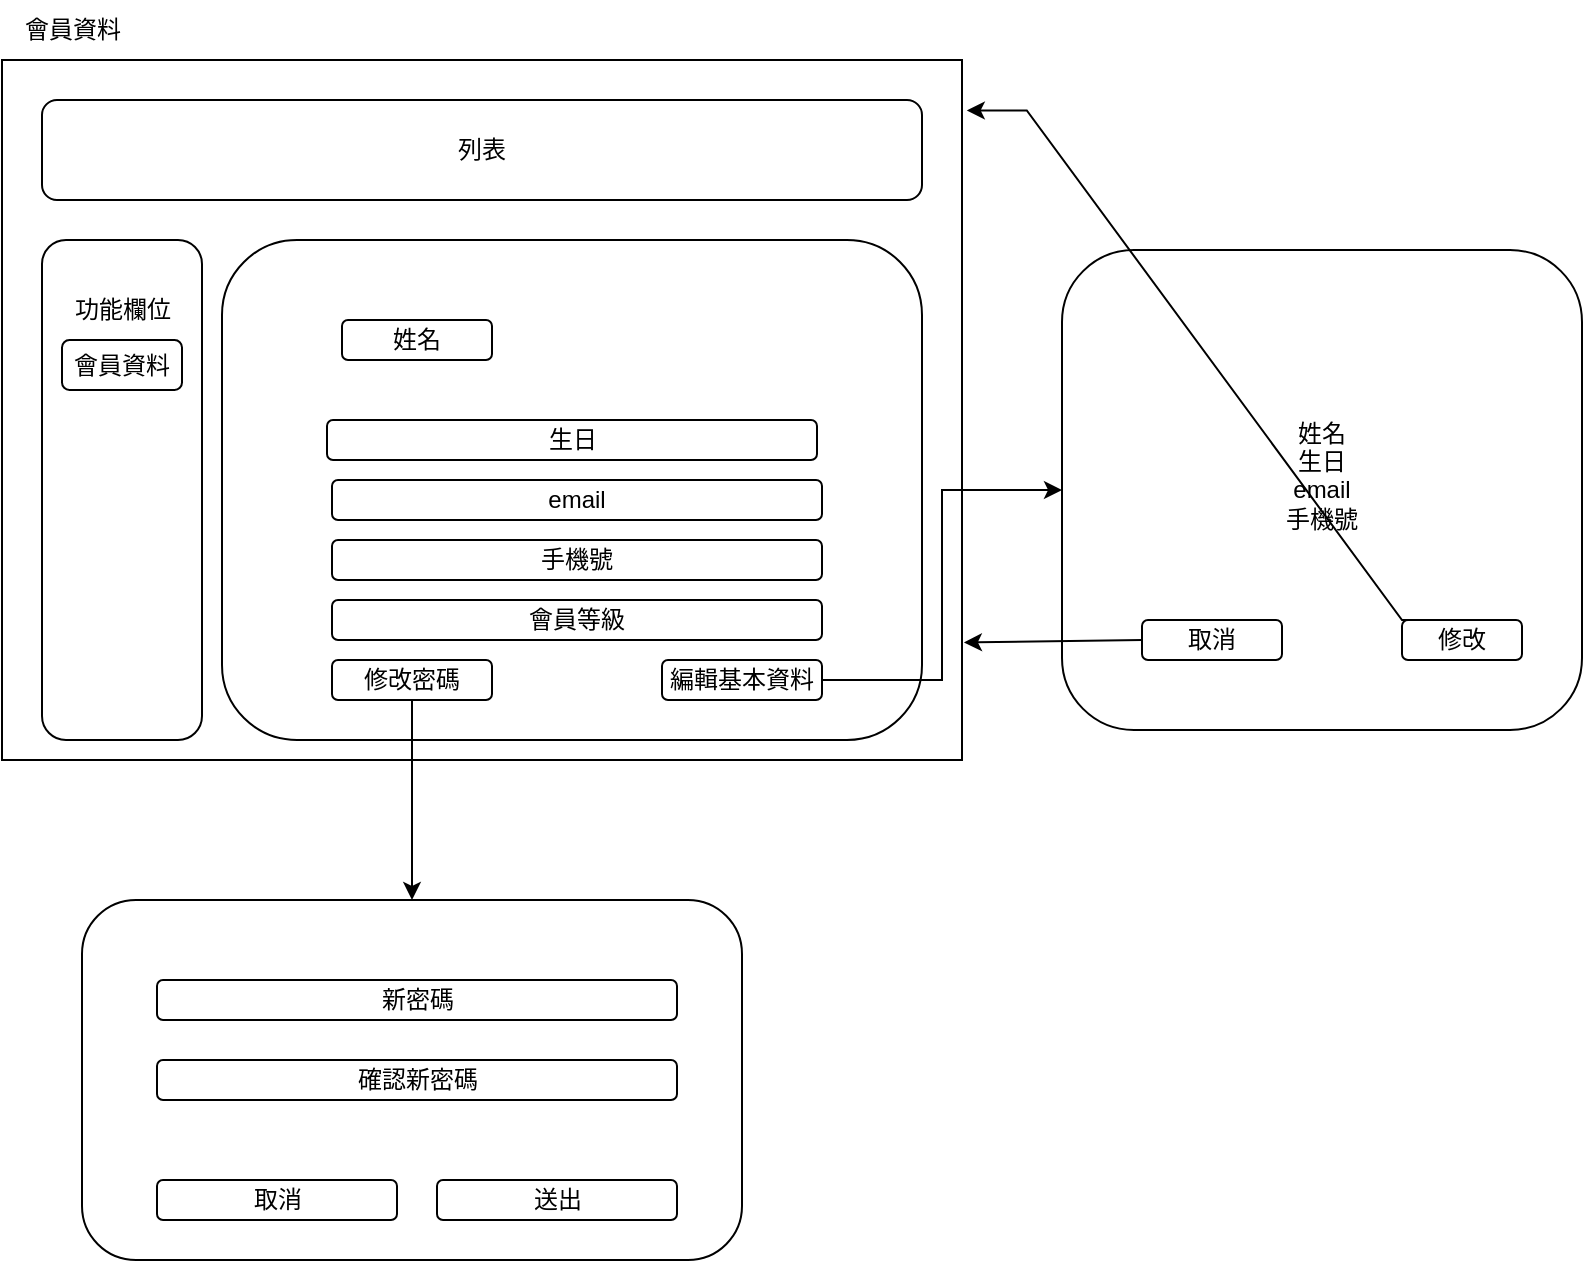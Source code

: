 <mxfile version="24.2.5" type="device">
  <diagram name="第 1 页" id="7CAEjnOOq5KJk8cqH8bf">
    <mxGraphModel dx="1199" dy="714" grid="1" gridSize="10" guides="1" tooltips="1" connect="1" arrows="1" fold="1" page="1" pageScale="1" pageWidth="827" pageHeight="1169" math="0" shadow="0">
      <root>
        <mxCell id="0" />
        <mxCell id="1" parent="0" />
        <mxCell id="_bQGoYJFsQOgRK8TIJvI-1" value="" style="rounded=0;whiteSpace=wrap;html=1;" vertex="1" parent="1">
          <mxGeometry x="10" y="70" width="480" height="350" as="geometry" />
        </mxCell>
        <mxCell id="_bQGoYJFsQOgRK8TIJvI-2" value="列表" style="rounded=1;whiteSpace=wrap;html=1;" vertex="1" parent="1">
          <mxGeometry x="30" y="90" width="440" height="50" as="geometry" />
        </mxCell>
        <mxCell id="_bQGoYJFsQOgRK8TIJvI-3" value="會員資料" style="text;html=1;align=center;verticalAlign=middle;resizable=0;points=[];autosize=1;strokeColor=none;fillColor=none;" vertex="1" parent="1">
          <mxGeometry x="10" y="40" width="70" height="30" as="geometry" />
        </mxCell>
        <mxCell id="_bQGoYJFsQOgRK8TIJvI-4" value="" style="rounded=1;whiteSpace=wrap;html=1;" vertex="1" parent="1">
          <mxGeometry x="30" y="160" width="80" height="250" as="geometry" />
        </mxCell>
        <mxCell id="_bQGoYJFsQOgRK8TIJvI-5" value="功能欄位" style="text;html=1;align=center;verticalAlign=middle;resizable=0;points=[];autosize=1;strokeColor=none;fillColor=none;" vertex="1" parent="1">
          <mxGeometry x="35" y="180" width="70" height="30" as="geometry" />
        </mxCell>
        <mxCell id="_bQGoYJFsQOgRK8TIJvI-8" value="" style="rounded=1;whiteSpace=wrap;html=1;" vertex="1" parent="1">
          <mxGeometry x="120" y="160" width="350" height="250" as="geometry" />
        </mxCell>
        <mxCell id="_bQGoYJFsQOgRK8TIJvI-7" value="姓名" style="rounded=1;whiteSpace=wrap;html=1;" vertex="1" parent="1">
          <mxGeometry x="180" y="200" width="75" height="20" as="geometry" />
        </mxCell>
        <mxCell id="_bQGoYJFsQOgRK8TIJvI-10" value="生日" style="rounded=1;whiteSpace=wrap;html=1;" vertex="1" parent="1">
          <mxGeometry x="172.5" y="250" width="245" height="20" as="geometry" />
        </mxCell>
        <mxCell id="_bQGoYJFsQOgRK8TIJvI-12" value="email" style="rounded=1;whiteSpace=wrap;html=1;" vertex="1" parent="1">
          <mxGeometry x="175" y="280" width="245" height="20" as="geometry" />
        </mxCell>
        <mxCell id="_bQGoYJFsQOgRK8TIJvI-13" value="手機號" style="rounded=1;whiteSpace=wrap;html=1;" vertex="1" parent="1">
          <mxGeometry x="175" y="310" width="245" height="20" as="geometry" />
        </mxCell>
        <mxCell id="_bQGoYJFsQOgRK8TIJvI-14" value="會員等級" style="rounded=1;whiteSpace=wrap;html=1;" vertex="1" parent="1">
          <mxGeometry x="175" y="340" width="245" height="20" as="geometry" />
        </mxCell>
        <mxCell id="_bQGoYJFsQOgRK8TIJvI-19" style="edgeStyle=orthogonalEdgeStyle;rounded=0;orthogonalLoop=1;jettySize=auto;html=1;exitX=1;exitY=0.5;exitDx=0;exitDy=0;" edge="1" parent="1" source="_bQGoYJFsQOgRK8TIJvI-16" target="_bQGoYJFsQOgRK8TIJvI-20">
          <mxGeometry relative="1" as="geometry">
            <mxPoint x="560" y="350" as="targetPoint" />
          </mxGeometry>
        </mxCell>
        <mxCell id="_bQGoYJFsQOgRK8TIJvI-16" value="編輯基本資料" style="rounded=1;whiteSpace=wrap;html=1;" vertex="1" parent="1">
          <mxGeometry x="340" y="370" width="80" height="20" as="geometry" />
        </mxCell>
        <mxCell id="_bQGoYJFsQOgRK8TIJvI-30" style="edgeStyle=orthogonalEdgeStyle;rounded=0;orthogonalLoop=1;jettySize=auto;html=1;exitX=0.5;exitY=1;exitDx=0;exitDy=0;" edge="1" parent="1" source="_bQGoYJFsQOgRK8TIJvI-17" target="_bQGoYJFsQOgRK8TIJvI-31">
          <mxGeometry relative="1" as="geometry">
            <mxPoint x="290" y="810" as="targetPoint" />
          </mxGeometry>
        </mxCell>
        <mxCell id="_bQGoYJFsQOgRK8TIJvI-17" value="修改密碼" style="rounded=1;whiteSpace=wrap;html=1;" vertex="1" parent="1">
          <mxGeometry x="175" y="370" width="80" height="20" as="geometry" />
        </mxCell>
        <mxCell id="_bQGoYJFsQOgRK8TIJvI-20" value="姓名&lt;div&gt;生日&lt;/div&gt;&lt;div&gt;email&lt;/div&gt;&lt;div&gt;手機號&lt;/div&gt;&lt;div&gt;&lt;br&gt;&lt;/div&gt;" style="rounded=1;whiteSpace=wrap;html=1;" vertex="1" parent="1">
          <mxGeometry x="540" y="165" width="260" height="240" as="geometry" />
        </mxCell>
        <mxCell id="_bQGoYJFsQOgRK8TIJvI-22" value="修改" style="rounded=1;whiteSpace=wrap;html=1;" vertex="1" parent="1">
          <mxGeometry x="710" y="350" width="60" height="20" as="geometry" />
        </mxCell>
        <mxCell id="_bQGoYJFsQOgRK8TIJvI-23" value="取消" style="rounded=1;whiteSpace=wrap;html=1;" vertex="1" parent="1">
          <mxGeometry x="580" y="350" width="70" height="20" as="geometry" />
        </mxCell>
        <mxCell id="_bQGoYJFsQOgRK8TIJvI-31" value="" style="rounded=1;whiteSpace=wrap;html=1;" vertex="1" parent="1">
          <mxGeometry x="50" y="490" width="330" height="180" as="geometry" />
        </mxCell>
        <mxCell id="_bQGoYJFsQOgRK8TIJvI-37" style="edgeStyle=entityRelationEdgeStyle;rounded=0;orthogonalLoop=1;jettySize=auto;html=1;exitX=0.5;exitY=0;exitDx=0;exitDy=0;entryX=1.005;entryY=0.072;entryDx=0;entryDy=0;entryPerimeter=0;" edge="1" parent="1" source="_bQGoYJFsQOgRK8TIJvI-22" target="_bQGoYJFsQOgRK8TIJvI-1">
          <mxGeometry relative="1" as="geometry" />
        </mxCell>
        <mxCell id="_bQGoYJFsQOgRK8TIJvI-39" style="edgeStyle=none;rounded=0;orthogonalLoop=1;jettySize=auto;html=1;exitX=0;exitY=0.5;exitDx=0;exitDy=0;entryX=1.002;entryY=0.832;entryDx=0;entryDy=0;entryPerimeter=0;" edge="1" parent="1" source="_bQGoYJFsQOgRK8TIJvI-23" target="_bQGoYJFsQOgRK8TIJvI-1">
          <mxGeometry relative="1" as="geometry" />
        </mxCell>
        <mxCell id="_bQGoYJFsQOgRK8TIJvI-41" value="新密碼" style="rounded=1;whiteSpace=wrap;html=1;" vertex="1" parent="1">
          <mxGeometry x="87.5" y="530" width="260" height="20" as="geometry" />
        </mxCell>
        <mxCell id="_bQGoYJFsQOgRK8TIJvI-42" value="確認新密碼" style="rounded=1;whiteSpace=wrap;html=1;" vertex="1" parent="1">
          <mxGeometry x="87.5" y="570" width="260" height="20" as="geometry" />
        </mxCell>
        <mxCell id="_bQGoYJFsQOgRK8TIJvI-43" value="送出" style="rounded=1;whiteSpace=wrap;html=1;" vertex="1" parent="1">
          <mxGeometry x="227.5" y="630" width="120" height="20" as="geometry" />
        </mxCell>
        <mxCell id="_bQGoYJFsQOgRK8TIJvI-44" value="取消" style="rounded=1;whiteSpace=wrap;html=1;" vertex="1" parent="1">
          <mxGeometry x="87.5" y="630" width="120" height="20" as="geometry" />
        </mxCell>
        <mxCell id="_bQGoYJFsQOgRK8TIJvI-46" value="會員資料" style="rounded=1;whiteSpace=wrap;html=1;" vertex="1" parent="1">
          <mxGeometry x="40" y="210" width="60" height="25" as="geometry" />
        </mxCell>
      </root>
    </mxGraphModel>
  </diagram>
</mxfile>
